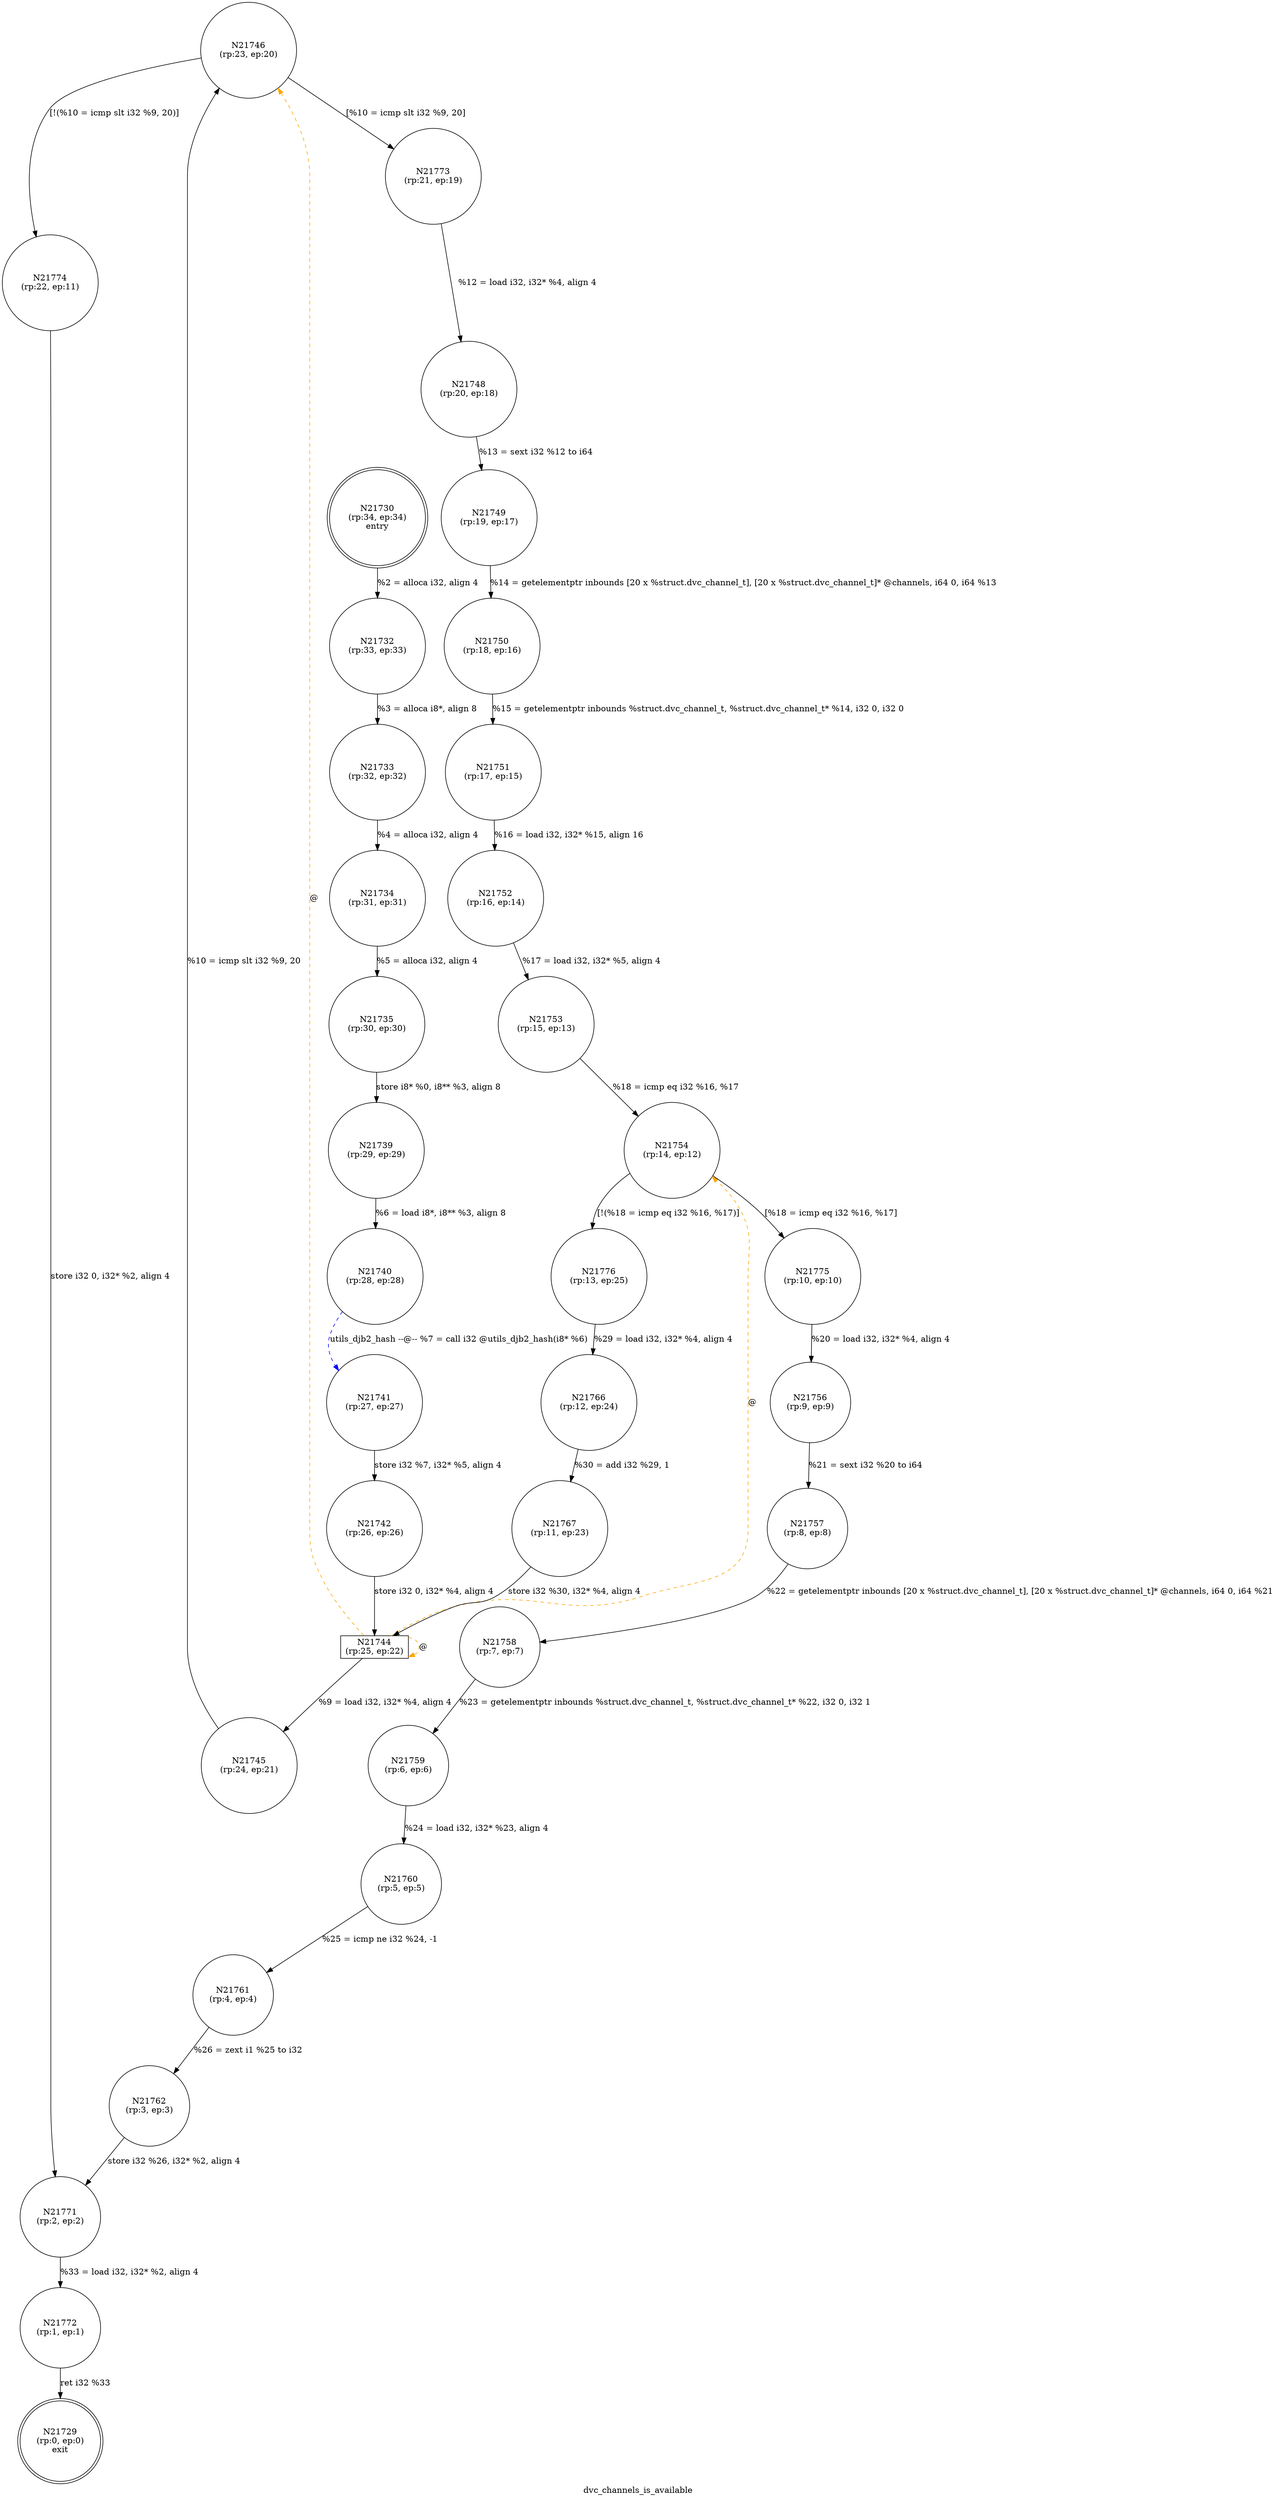 digraph dvc_channels_is_available {
label="dvc_channels_is_available"
21729 [label="N21729\n(rp:0, ep:0)\nexit", shape="doublecircle"]
21730 [label="N21730\n(rp:34, ep:34)\nentry", shape="doublecircle"]
21730 -> 21732 [label="%2 = alloca i32, align 4"]
21732 [label="N21732\n(rp:33, ep:33)", shape="circle"]
21732 -> 21733 [label="%3 = alloca i8*, align 8"]
21733 [label="N21733\n(rp:32, ep:32)", shape="circle"]
21733 -> 21734 [label="%4 = alloca i32, align 4"]
21734 [label="N21734\n(rp:31, ep:31)", shape="circle"]
21734 -> 21735 [label="%5 = alloca i32, align 4"]
21735 [label="N21735\n(rp:30, ep:30)", shape="circle"]
21735 -> 21739 [label="store i8* %0, i8** %3, align 8"]
21739 [label="N21739\n(rp:29, ep:29)", shape="circle"]
21739 -> 21740 [label="%6 = load i8*, i8** %3, align 8"]
21740 [label="N21740\n(rp:28, ep:28)", shape="circle"]
21740 -> 21741 [label="utils_djb2_hash --@-- %7 = call i32 @utils_djb2_hash(i8* %6)", style="dashed", color="blue"]
21741 [label="N21741\n(rp:27, ep:27)", shape="circle"]
21741 -> 21742 [label="store i32 %7, i32* %5, align 4"]
21742 [label="N21742\n(rp:26, ep:26)", shape="circle"]
21742 -> 21744 [label="store i32 0, i32* %4, align 4"]
21744 [label="N21744\n(rp:25, ep:22)", shape="box"]
21744 -> 21745 [label="%9 = load i32, i32* %4, align 4"]
21744 -> 21744 [label="@", style="dashed", color="orange"]
21744 -> 21746 [label="@", style="dashed", color="orange"]
21744 -> 21754 [label="@", style="dashed", color="orange"]
21745 [label="N21745\n(rp:24, ep:21)", shape="circle"]
21745 -> 21746 [label="%10 = icmp slt i32 %9, 20"]
21746 [label="N21746\n(rp:23, ep:20)", shape="circle"]
21746 -> 21773 [label="[%10 = icmp slt i32 %9, 20]"]
21746 -> 21774 [label="[!(%10 = icmp slt i32 %9, 20)]"]
21748 [label="N21748\n(rp:20, ep:18)", shape="circle"]
21748 -> 21749 [label="%13 = sext i32 %12 to i64"]
21749 [label="N21749\n(rp:19, ep:17)", shape="circle"]
21749 -> 21750 [label="%14 = getelementptr inbounds [20 x %struct.dvc_channel_t], [20 x %struct.dvc_channel_t]* @channels, i64 0, i64 %13"]
21750 [label="N21750\n(rp:18, ep:16)", shape="circle"]
21750 -> 21751 [label="%15 = getelementptr inbounds %struct.dvc_channel_t, %struct.dvc_channel_t* %14, i32 0, i32 0"]
21751 [label="N21751\n(rp:17, ep:15)", shape="circle"]
21751 -> 21752 [label="%16 = load i32, i32* %15, align 16"]
21752 [label="N21752\n(rp:16, ep:14)", shape="circle"]
21752 -> 21753 [label="%17 = load i32, i32* %5, align 4"]
21753 [label="N21753\n(rp:15, ep:13)", shape="circle"]
21753 -> 21754 [label="%18 = icmp eq i32 %16, %17"]
21754 [label="N21754\n(rp:14, ep:12)", shape="circle"]
21754 -> 21775 [label="[%18 = icmp eq i32 %16, %17]"]
21754 -> 21776 [label="[!(%18 = icmp eq i32 %16, %17)]"]
21756 [label="N21756\n(rp:9, ep:9)", shape="circle"]
21756 -> 21757 [label="%21 = sext i32 %20 to i64"]
21757 [label="N21757\n(rp:8, ep:8)", shape="circle"]
21757 -> 21758 [label="%22 = getelementptr inbounds [20 x %struct.dvc_channel_t], [20 x %struct.dvc_channel_t]* @channels, i64 0, i64 %21"]
21758 [label="N21758\n(rp:7, ep:7)", shape="circle"]
21758 -> 21759 [label="%23 = getelementptr inbounds %struct.dvc_channel_t, %struct.dvc_channel_t* %22, i32 0, i32 1"]
21759 [label="N21759\n(rp:6, ep:6)", shape="circle"]
21759 -> 21760 [label="%24 = load i32, i32* %23, align 4"]
21760 [label="N21760\n(rp:5, ep:5)", shape="circle"]
21760 -> 21761 [label="%25 = icmp ne i32 %24, -1"]
21761 [label="N21761\n(rp:4, ep:4)", shape="circle"]
21761 -> 21762 [label="%26 = zext i1 %25 to i32"]
21762 [label="N21762\n(rp:3, ep:3)", shape="circle"]
21762 -> 21771 [label="store i32 %26, i32* %2, align 4"]
21766 [label="N21766\n(rp:12, ep:24)", shape="circle"]
21766 -> 21767 [label="%30 = add i32 %29, 1"]
21767 [label="N21767\n(rp:11, ep:23)", shape="circle"]
21767 -> 21744 [label="store i32 %30, i32* %4, align 4"]
21771 [label="N21771\n(rp:2, ep:2)", shape="circle"]
21771 -> 21772 [label="%33 = load i32, i32* %2, align 4"]
21772 [label="N21772\n(rp:1, ep:1)", shape="circle"]
21772 -> 21729 [label="ret i32 %33"]
21773 [label="N21773\n(rp:21, ep:19)", shape="circle"]
21773 -> 21748 [label="%12 = load i32, i32* %4, align 4"]
21774 [label="N21774\n(rp:22, ep:11)", shape="circle"]
21774 -> 21771 [label="store i32 0, i32* %2, align 4"]
21775 [label="N21775\n(rp:10, ep:10)", shape="circle"]
21775 -> 21756 [label="%20 = load i32, i32* %4, align 4"]
21776 [label="N21776\n(rp:13, ep:25)", shape="circle"]
21776 -> 21766 [label="%29 = load i32, i32* %4, align 4"]
}
